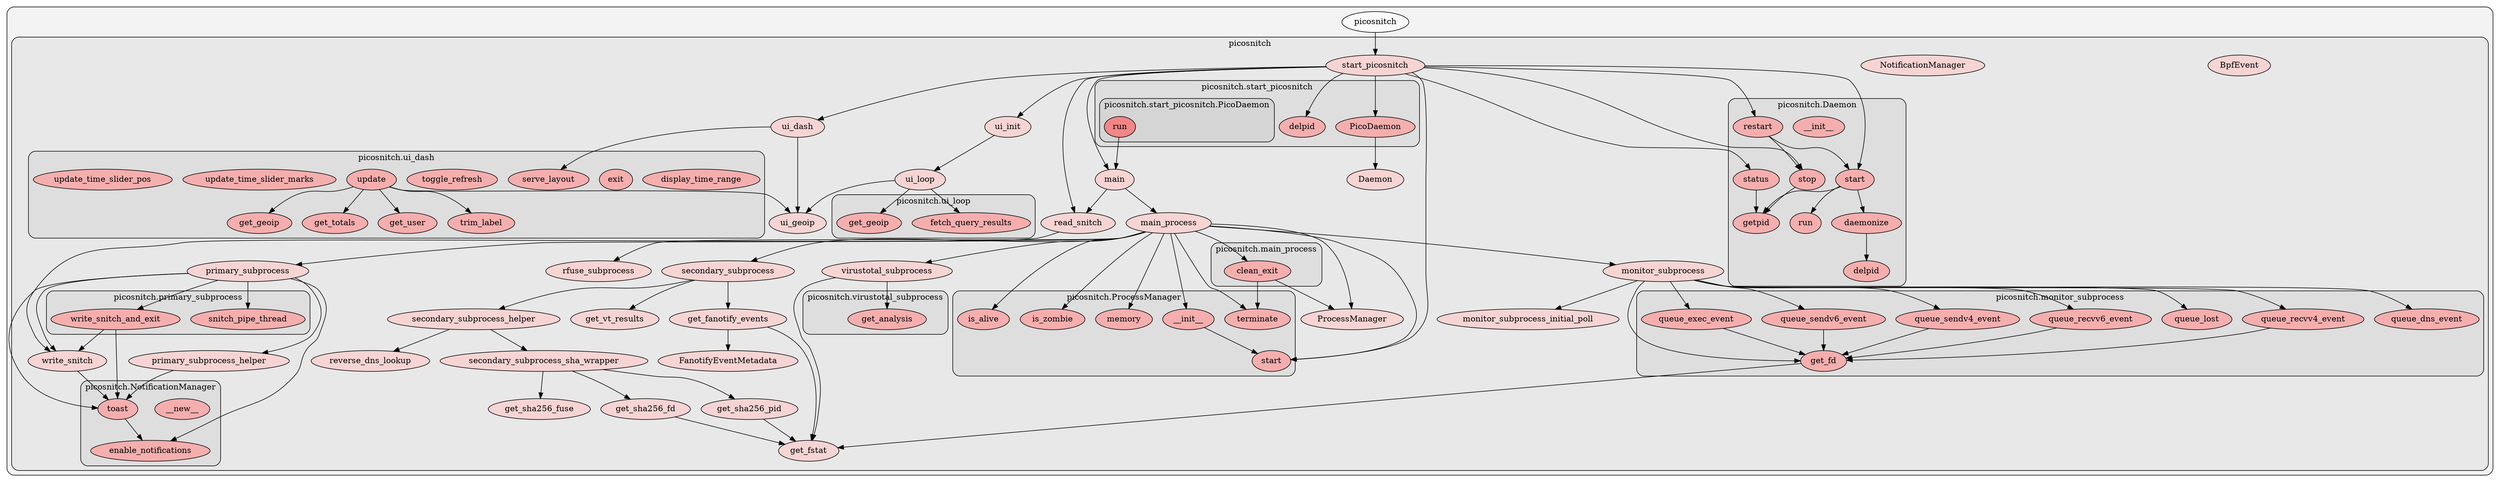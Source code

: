 digraph G {
    graph [rankdir=TB, clusterrank="local"];
    subgraph cluster_G {

        graph [style="filled,rounded",fillcolor="#80808018", label=""];
        picosnitch [label="picosnitch", style="filled", fillcolor="#ffffffb2", fontcolor="#000000", group="0"];
        subgraph cluster_picosnitch {

            graph [style="filled,rounded",fillcolor="#80808018", label="picosnitch"];
            picosnitch__BpfEvent [label="BpfEvent", style="filled", fillcolor="#feccccb2", fontcolor="#000000", group="0"];
        }
        subgraph cluster_picosnitch {

            graph [style="filled,rounded",fillcolor="#80808018", label="picosnitch"];
            picosnitch__Daemon [label="Daemon", style="filled", fillcolor="#feccccb2", fontcolor="#000000", group="0"];
        }
        subgraph cluster_picosnitch {

            graph [style="filled,rounded",fillcolor="#80808018", label="picosnitch"];
            picosnitch__FanotifyEventMetadata [label="FanotifyEventMetadata", style="filled", fillcolor="#feccccb2", fontcolor="#000000", group="0"];
        }
        subgraph cluster_picosnitch {

            graph [style="filled,rounded",fillcolor="#80808018", label="picosnitch"];
            picosnitch__NotificationManager [label="NotificationManager", style="filled", fillcolor="#feccccb2", fontcolor="#000000", group="0"];
        }
        subgraph cluster_picosnitch {

            graph [style="filled,rounded",fillcolor="#80808018", label="picosnitch"];
            picosnitch__ProcessManager [label="ProcessManager", style="filled", fillcolor="#feccccb2", fontcolor="#000000", group="0"];
        }
        subgraph cluster_picosnitch {

            graph [style="filled,rounded",fillcolor="#80808018", label="picosnitch"];
            picosnitch__get_fanotify_events [label="get_fanotify_events", style="filled", fillcolor="#feccccb2", fontcolor="#000000", group="0"];
        }
        subgraph cluster_picosnitch {

            graph [style="filled,rounded",fillcolor="#80808018", label="picosnitch"];
            picosnitch__get_fstat [label="get_fstat", style="filled", fillcolor="#feccccb2", fontcolor="#000000", group="0"];
        }
        subgraph cluster_picosnitch {

            graph [style="filled,rounded",fillcolor="#80808018", label="picosnitch"];
            picosnitch__get_sha256_fd [label="get_sha256_fd", style="filled", fillcolor="#feccccb2", fontcolor="#000000", group="0"];
        }
        subgraph cluster_picosnitch {

            graph [style="filled,rounded",fillcolor="#80808018", label="picosnitch"];
            picosnitch__get_sha256_fuse [label="get_sha256_fuse", style="filled", fillcolor="#feccccb2", fontcolor="#000000", group="0"];
        }
        subgraph cluster_picosnitch {

            graph [style="filled,rounded",fillcolor="#80808018", label="picosnitch"];
            picosnitch__get_sha256_pid [label="get_sha256_pid", style="filled", fillcolor="#feccccb2", fontcolor="#000000", group="0"];
        }
        subgraph cluster_picosnitch {

            graph [style="filled,rounded",fillcolor="#80808018", label="picosnitch"];
            picosnitch__get_vt_results [label="get_vt_results", style="filled", fillcolor="#feccccb2", fontcolor="#000000", group="0"];
        }
        subgraph cluster_picosnitch {

            graph [style="filled,rounded",fillcolor="#80808018", label="picosnitch"];
            picosnitch__main [label="main", style="filled", fillcolor="#feccccb2", fontcolor="#000000", group="0"];
        }
        subgraph cluster_picosnitch {

            graph [style="filled,rounded",fillcolor="#80808018", label="picosnitch"];
            picosnitch__main_process [label="main_process", style="filled", fillcolor="#feccccb2", fontcolor="#000000", group="0"];
        }
        subgraph cluster_picosnitch {

            graph [style="filled,rounded",fillcolor="#80808018", label="picosnitch"];
            picosnitch__monitor_subprocess [label="monitor_subprocess", style="filled", fillcolor="#feccccb2", fontcolor="#000000", group="0"];
        }
        subgraph cluster_picosnitch {

            graph [style="filled,rounded",fillcolor="#80808018", label="picosnitch"];
            picosnitch__monitor_subprocess_initial_poll [label="monitor_subprocess_initial_poll", style="filled", fillcolor="#feccccb2", fontcolor="#000000", group="0"];
        }
        subgraph cluster_picosnitch {

            graph [style="filled,rounded",fillcolor="#80808018", label="picosnitch"];
            picosnitch__primary_subprocess [label="primary_subprocess", style="filled", fillcolor="#feccccb2", fontcolor="#000000", group="0"];
        }
        subgraph cluster_picosnitch {

            graph [style="filled,rounded",fillcolor="#80808018", label="picosnitch"];
            picosnitch__primary_subprocess_helper [label="primary_subprocess_helper", style="filled", fillcolor="#feccccb2", fontcolor="#000000", group="0"];
        }
        subgraph cluster_picosnitch {

            graph [style="filled,rounded",fillcolor="#80808018", label="picosnitch"];
            picosnitch__read_snitch [label="read_snitch", style="filled", fillcolor="#feccccb2", fontcolor="#000000", group="0"];
        }
        subgraph cluster_picosnitch {

            graph [style="filled,rounded",fillcolor="#80808018", label="picosnitch"];
            picosnitch__reverse_dns_lookup [label="reverse_dns_lookup", style="filled", fillcolor="#feccccb2", fontcolor="#000000", group="0"];
        }
        subgraph cluster_picosnitch {

            graph [style="filled,rounded",fillcolor="#80808018", label="picosnitch"];
            picosnitch__rfuse_subprocess [label="rfuse_subprocess", style="filled", fillcolor="#feccccb2", fontcolor="#000000", group="0"];
        }
        subgraph cluster_picosnitch {

            graph [style="filled,rounded",fillcolor="#80808018", label="picosnitch"];
            picosnitch__secondary_subprocess [label="secondary_subprocess", style="filled", fillcolor="#feccccb2", fontcolor="#000000", group="0"];
        }
        subgraph cluster_picosnitch {

            graph [style="filled,rounded",fillcolor="#80808018", label="picosnitch"];
            picosnitch__secondary_subprocess_helper [label="secondary_subprocess_helper", style="filled", fillcolor="#feccccb2", fontcolor="#000000", group="0"];
        }
        subgraph cluster_picosnitch {

            graph [style="filled,rounded",fillcolor="#80808018", label="picosnitch"];
            picosnitch__secondary_subprocess_sha_wrapper [label="secondary_subprocess_sha_wrapper", style="filled", fillcolor="#feccccb2", fontcolor="#000000", group="0"];
        }
        subgraph cluster_picosnitch {

            graph [style="filled,rounded",fillcolor="#80808018", label="picosnitch"];
            picosnitch__start_picosnitch [label="start_picosnitch", style="filled", fillcolor="#feccccb2", fontcolor="#000000", group="0"];
        }
        subgraph cluster_picosnitch {

            graph [style="filled,rounded",fillcolor="#80808018", label="picosnitch"];
            picosnitch__ui_dash [label="ui_dash", style="filled", fillcolor="#feccccb2", fontcolor="#000000", group="0"];
        }
        subgraph cluster_picosnitch {

            graph [style="filled,rounded",fillcolor="#80808018", label="picosnitch"];
            picosnitch__ui_geoip [label="ui_geoip", style="filled", fillcolor="#feccccb2", fontcolor="#000000", group="0"];
        }
        subgraph cluster_picosnitch {

            graph [style="filled,rounded",fillcolor="#80808018", label="picosnitch"];
            picosnitch__ui_init [label="ui_init", style="filled", fillcolor="#feccccb2", fontcolor="#000000", group="0"];
        }
        subgraph cluster_picosnitch {

            graph [style="filled,rounded",fillcolor="#80808018", label="picosnitch"];
            picosnitch__ui_loop [label="ui_loop", style="filled", fillcolor="#feccccb2", fontcolor="#000000", group="0"];
        }
        subgraph cluster_picosnitch {

            graph [style="filled,rounded",fillcolor="#80808018", label="picosnitch"];
            picosnitch__virustotal_subprocess [label="virustotal_subprocess", style="filled", fillcolor="#feccccb2", fontcolor="#000000", group="0"];
        }
        subgraph cluster_picosnitch {

            graph [style="filled,rounded",fillcolor="#80808018", label="picosnitch"];
            picosnitch__write_snitch [label="write_snitch", style="filled", fillcolor="#feccccb2", fontcolor="#000000", group="0"];
            subgraph cluster_picosnitch__Daemon {

                graph [style="filled,rounded",fillcolor="#80808018", label="picosnitch.Daemon"];
                picosnitch__Daemon____init__ [label="__init__", style="filled", fillcolor="#ff9999b2", fontcolor="#000000", group="0"];
            }
            subgraph cluster_picosnitch__Daemon {

                graph [style="filled,rounded",fillcolor="#80808018", label="picosnitch.Daemon"];
                picosnitch__Daemon__daemonize [label="daemonize", style="filled", fillcolor="#ff9999b2", fontcolor="#000000", group="0"];
            }
            subgraph cluster_picosnitch__Daemon {

                graph [style="filled,rounded",fillcolor="#80808018", label="picosnitch.Daemon"];
                picosnitch__Daemon__delpid [label="delpid", style="filled", fillcolor="#ff9999b2", fontcolor="#000000", group="0"];
            }
            subgraph cluster_picosnitch__Daemon {

                graph [style="filled,rounded",fillcolor="#80808018", label="picosnitch.Daemon"];
                picosnitch__Daemon__getpid [label="getpid", style="filled", fillcolor="#ff9999b2", fontcolor="#000000", group="0"];
            }
            subgraph cluster_picosnitch__Daemon {

                graph [style="filled,rounded",fillcolor="#80808018", label="picosnitch.Daemon"];
                picosnitch__Daemon__restart [label="restart", style="filled", fillcolor="#ff9999b2", fontcolor="#000000", group="0"];
            }
            subgraph cluster_picosnitch__Daemon {

                graph [style="filled,rounded",fillcolor="#80808018", label="picosnitch.Daemon"];
                picosnitch__Daemon__run [label="run", style="filled", fillcolor="#ff9999b2", fontcolor="#000000", group="0"];
            }
            subgraph cluster_picosnitch__Daemon {

                graph [style="filled,rounded",fillcolor="#80808018", label="picosnitch.Daemon"];
                picosnitch__Daemon__start [label="start", style="filled", fillcolor="#ff9999b2", fontcolor="#000000", group="0"];
            }
            subgraph cluster_picosnitch__Daemon {

                graph [style="filled,rounded",fillcolor="#80808018", label="picosnitch.Daemon"];
                picosnitch__Daemon__status [label="status", style="filled", fillcolor="#ff9999b2", fontcolor="#000000", group="0"];
            }
            subgraph cluster_picosnitch__Daemon {

                graph [style="filled,rounded",fillcolor="#80808018", label="picosnitch.Daemon"];
                picosnitch__Daemon__stop [label="stop", style="filled", fillcolor="#ff9999b2", fontcolor="#000000", group="0"];
            }
            subgraph cluster_picosnitch__NotificationManager {

                graph [style="filled,rounded",fillcolor="#80808018", label="picosnitch.NotificationManager"];
                picosnitch__NotificationManager____new__ [label="__new__", style="filled", fillcolor="#ff9999b2", fontcolor="#000000", group="0"];
            }
            subgraph cluster_picosnitch__NotificationManager {

                graph [style="filled,rounded",fillcolor="#80808018", label="picosnitch.NotificationManager"];
                picosnitch__NotificationManager__enable_notifications [label="enable_notifications", style="filled", fillcolor="#ff9999b2", fontcolor="#000000", group="0"];
            }
            subgraph cluster_picosnitch__NotificationManager {

                graph [style="filled,rounded",fillcolor="#80808018", label="picosnitch.NotificationManager"];
                picosnitch__NotificationManager__toast [label="toast", style="filled", fillcolor="#ff9999b2", fontcolor="#000000", group="0"];
            }
            subgraph cluster_picosnitch__ProcessManager {

                graph [style="filled,rounded",fillcolor="#80808018", label="picosnitch.ProcessManager"];
                picosnitch__ProcessManager____init__ [label="__init__", style="filled", fillcolor="#ff9999b2", fontcolor="#000000", group="0"];
            }
            subgraph cluster_picosnitch__ProcessManager {

                graph [style="filled,rounded",fillcolor="#80808018", label="picosnitch.ProcessManager"];
                picosnitch__ProcessManager__is_alive [label="is_alive", style="filled", fillcolor="#ff9999b2", fontcolor="#000000", group="0"];
            }
            subgraph cluster_picosnitch__ProcessManager {

                graph [style="filled,rounded",fillcolor="#80808018", label="picosnitch.ProcessManager"];
                picosnitch__ProcessManager__is_zombie [label="is_zombie", style="filled", fillcolor="#ff9999b2", fontcolor="#000000", group="0"];
            }
            subgraph cluster_picosnitch__ProcessManager {

                graph [style="filled,rounded",fillcolor="#80808018", label="picosnitch.ProcessManager"];
                picosnitch__ProcessManager__memory [label="memory", style="filled", fillcolor="#ff9999b2", fontcolor="#000000", group="0"];
            }
            subgraph cluster_picosnitch__ProcessManager {

                graph [style="filled,rounded",fillcolor="#80808018", label="picosnitch.ProcessManager"];
                picosnitch__ProcessManager__start [label="start", style="filled", fillcolor="#ff9999b2", fontcolor="#000000", group="0"];
            }
            subgraph cluster_picosnitch__ProcessManager {

                graph [style="filled,rounded",fillcolor="#80808018", label="picosnitch.ProcessManager"];
                picosnitch__ProcessManager__terminate [label="terminate", style="filled", fillcolor="#ff9999b2", fontcolor="#000000", group="0"];
            }
            subgraph cluster_picosnitch__main_process {

                graph [style="filled,rounded",fillcolor="#80808018", label="picosnitch.main_process"];
                picosnitch__main_process__clean_exit [label="clean_exit", style="filled", fillcolor="#ff9999b2", fontcolor="#000000", group="0"];
            }
            subgraph cluster_picosnitch__monitor_subprocess {

                graph [style="filled,rounded",fillcolor="#80808018", label="picosnitch.monitor_subprocess"];
                picosnitch__monitor_subprocess__get_fd [label="get_fd", style="filled", fillcolor="#ff9999b2", fontcolor="#000000", group="0"];
            }
            subgraph cluster_picosnitch__monitor_subprocess {

                graph [style="filled,rounded",fillcolor="#80808018", label="picosnitch.monitor_subprocess"];
                picosnitch__monitor_subprocess__queue_dns_event [label="queue_dns_event", style="filled", fillcolor="#ff9999b2", fontcolor="#000000", group="0"];
            }
            subgraph cluster_picosnitch__monitor_subprocess {

                graph [style="filled,rounded",fillcolor="#80808018", label="picosnitch.monitor_subprocess"];
                picosnitch__monitor_subprocess__queue_exec_event [label="queue_exec_event", style="filled", fillcolor="#ff9999b2", fontcolor="#000000", group="0"];
            }
            subgraph cluster_picosnitch__monitor_subprocess {

                graph [style="filled,rounded",fillcolor="#80808018", label="picosnitch.monitor_subprocess"];
                picosnitch__monitor_subprocess__queue_lost [label="queue_lost", style="filled", fillcolor="#ff9999b2", fontcolor="#000000", group="0"];
            }
            subgraph cluster_picosnitch__monitor_subprocess {

                graph [style="filled,rounded",fillcolor="#80808018", label="picosnitch.monitor_subprocess"];
                picosnitch__monitor_subprocess__queue_recvv4_event [label="queue_recvv4_event", style="filled", fillcolor="#ff9999b2", fontcolor="#000000", group="0"];
            }
            subgraph cluster_picosnitch__monitor_subprocess {

                graph [style="filled,rounded",fillcolor="#80808018", label="picosnitch.monitor_subprocess"];
                picosnitch__monitor_subprocess__queue_recvv6_event [label="queue_recvv6_event", style="filled", fillcolor="#ff9999b2", fontcolor="#000000", group="0"];
            }
            subgraph cluster_picosnitch__monitor_subprocess {

                graph [style="filled,rounded",fillcolor="#80808018", label="picosnitch.monitor_subprocess"];
                picosnitch__monitor_subprocess__queue_sendv4_event [label="queue_sendv4_event", style="filled", fillcolor="#ff9999b2", fontcolor="#000000", group="0"];
            }
            subgraph cluster_picosnitch__monitor_subprocess {

                graph [style="filled,rounded",fillcolor="#80808018", label="picosnitch.monitor_subprocess"];
                picosnitch__monitor_subprocess__queue_sendv6_event [label="queue_sendv6_event", style="filled", fillcolor="#ff9999b2", fontcolor="#000000", group="0"];
            }
            subgraph cluster_picosnitch__primary_subprocess {

                graph [style="filled,rounded",fillcolor="#80808018", label="picosnitch.primary_subprocess"];
                picosnitch__primary_subprocess__snitch_pipe_thread [label="snitch_pipe_thread", style="filled", fillcolor="#ff9999b2", fontcolor="#000000", group="0"];
            }
            subgraph cluster_picosnitch__primary_subprocess {

                graph [style="filled,rounded",fillcolor="#80808018", label="picosnitch.primary_subprocess"];
                picosnitch__primary_subprocess__write_snitch_and_exit [label="write_snitch_and_exit", style="filled", fillcolor="#ff9999b2", fontcolor="#000000", group="0"];
            }
            subgraph cluster_picosnitch__start_picosnitch {

                graph [style="filled,rounded",fillcolor="#80808018", label="picosnitch.start_picosnitch"];
                picosnitch__start_picosnitch__PicoDaemon [label="PicoDaemon", style="filled", fillcolor="#ff9999b2", fontcolor="#000000", group="0"];
            }
            subgraph cluster_picosnitch__start_picosnitch {

                graph [style="filled,rounded",fillcolor="#80808018", label="picosnitch.start_picosnitch"];
                picosnitch__start_picosnitch__delpid [label="delpid", style="filled", fillcolor="#ff9999b2", fontcolor="#000000", group="0"];
                subgraph cluster_picosnitch__start_picosnitch__PicoDaemon {

                    graph [style="filled,rounded",fillcolor="#80808018", label="picosnitch.start_picosnitch.PicoDaemon"];
                    picosnitch__start_picosnitch__PicoDaemon__run [label="run", style="filled", fillcolor="#ff6565b2", fontcolor="#000000", group="0"];
                }
            }
            subgraph cluster_picosnitch__ui_dash {

                graph [style="filled,rounded",fillcolor="#80808018", label="picosnitch.ui_dash"];
                picosnitch__ui_dash__display_time_range [label="display_time_range", style="filled", fillcolor="#ff9999b2", fontcolor="#000000", group="0"];
            }
            subgraph cluster_picosnitch__ui_dash {

                graph [style="filled,rounded",fillcolor="#80808018", label="picosnitch.ui_dash"];
                picosnitch__ui_dash__exit [label="exit", style="filled", fillcolor="#ff9999b2", fontcolor="#000000", group="0"];
            }
            subgraph cluster_picosnitch__ui_dash {

                graph [style="filled,rounded",fillcolor="#80808018", label="picosnitch.ui_dash"];
                picosnitch__ui_dash__get_geoip [label="get_geoip", style="filled", fillcolor="#ff9999b2", fontcolor="#000000", group="0"];
            }
            subgraph cluster_picosnitch__ui_dash {

                graph [style="filled,rounded",fillcolor="#80808018", label="picosnitch.ui_dash"];
                picosnitch__ui_dash__get_totals [label="get_totals", style="filled", fillcolor="#ff9999b2", fontcolor="#000000", group="0"];
            }
            subgraph cluster_picosnitch__ui_dash {

                graph [style="filled,rounded",fillcolor="#80808018", label="picosnitch.ui_dash"];
                picosnitch__ui_dash__get_user [label="get_user", style="filled", fillcolor="#ff9999b2", fontcolor="#000000", group="0"];
            }
            subgraph cluster_picosnitch__ui_dash {

                graph [style="filled,rounded",fillcolor="#80808018", label="picosnitch.ui_dash"];
                picosnitch__ui_dash__serve_layout [label="serve_layout", style="filled", fillcolor="#ff9999b2", fontcolor="#000000", group="0"];
            }
            subgraph cluster_picosnitch__ui_dash {

                graph [style="filled,rounded",fillcolor="#80808018", label="picosnitch.ui_dash"];
                picosnitch__ui_dash__toggle_refresh [label="toggle_refresh", style="filled", fillcolor="#ff9999b2", fontcolor="#000000", group="0"];
            }
            subgraph cluster_picosnitch__ui_dash {

                graph [style="filled,rounded",fillcolor="#80808018", label="picosnitch.ui_dash"];
                picosnitch__ui_dash__trim_label [label="trim_label", style="filled", fillcolor="#ff9999b2", fontcolor="#000000", group="0"];
            }
            subgraph cluster_picosnitch__ui_dash {

                graph [style="filled,rounded",fillcolor="#80808018", label="picosnitch.ui_dash"];
                picosnitch__ui_dash__update [label="update", style="filled", fillcolor="#ff9999b2", fontcolor="#000000", group="0"];
            }
            subgraph cluster_picosnitch__ui_dash {

                graph [style="filled,rounded",fillcolor="#80808018", label="picosnitch.ui_dash"];
                picosnitch__ui_dash__update_time_slider_marks [label="update_time_slider_marks", style="filled", fillcolor="#ff9999b2", fontcolor="#000000", group="0"];
            }
            subgraph cluster_picosnitch__ui_dash {

                graph [style="filled,rounded",fillcolor="#80808018", label="picosnitch.ui_dash"];
                picosnitch__ui_dash__update_time_slider_pos [label="update_time_slider_pos", style="filled", fillcolor="#ff9999b2", fontcolor="#000000", group="0"];
            }
            subgraph cluster_picosnitch__ui_loop {

                graph [style="filled,rounded",fillcolor="#80808018", label="picosnitch.ui_loop"];
                picosnitch__ui_loop__fetch_query_results [label="fetch_query_results", style="filled", fillcolor="#ff9999b2", fontcolor="#000000", group="0"];
            }
            subgraph cluster_picosnitch__ui_loop {

                graph [style="filled,rounded",fillcolor="#80808018", label="picosnitch.ui_loop"];
                picosnitch__ui_loop__get_geoip [label="get_geoip", style="filled", fillcolor="#ff9999b2", fontcolor="#000000", group="0"];
            }
            subgraph cluster_picosnitch__virustotal_subprocess {

                graph [style="filled,rounded",fillcolor="#80808018", label="picosnitch.virustotal_subprocess"];
                picosnitch__virustotal_subprocess__get_analysis [label="get_analysis", style="filled", fillcolor="#ff9999b2", fontcolor="#000000", group="0"];
            }
        }
    }
        picosnitch -> picosnitch__start_picosnitch [style="solid", color="#000000"];
        picosnitch__Daemon__daemonize -> picosnitch__Daemon__delpid [style="solid", color="#000000"];
        picosnitch__Daemon__restart -> picosnitch__Daemon__start [style="solid", color="#000000"];
        picosnitch__Daemon__restart -> picosnitch__Daemon__stop [style="solid", color="#000000"];
        picosnitch__Daemon__start -> picosnitch__Daemon__daemonize [style="solid", color="#000000"];
        picosnitch__Daemon__start -> picosnitch__Daemon__getpid [style="solid", color="#000000"];
        picosnitch__Daemon__start -> picosnitch__Daemon__run [style="solid", color="#000000"];
        picosnitch__Daemon__status -> picosnitch__Daemon__getpid [style="solid", color="#000000"];
        picosnitch__Daemon__stop -> picosnitch__Daemon__getpid [style="solid", color="#000000"];
        picosnitch__NotificationManager__toast -> picosnitch__NotificationManager__enable_notifications [style="solid", color="#000000"];
        picosnitch__ProcessManager____init__ -> picosnitch__ProcessManager__start [style="solid", color="#000000"];
        picosnitch__get_fanotify_events -> picosnitch__FanotifyEventMetadata [style="solid", color="#000000"];
        picosnitch__get_fanotify_events -> picosnitch__get_fstat [style="solid", color="#000000"];
        picosnitch__get_sha256_fd -> picosnitch__get_fstat [style="solid", color="#000000"];
        picosnitch__get_sha256_pid -> picosnitch__get_fstat [style="solid", color="#000000"];
        picosnitch__main -> picosnitch__main_process [style="solid", color="#000000"];
        picosnitch__main -> picosnitch__read_snitch [style="solid", color="#000000"];
        picosnitch__main_process -> picosnitch__ProcessManager [style="solid", color="#000000"];
        picosnitch__main_process -> picosnitch__ProcessManager____init__ [style="solid", color="#000000"];
        picosnitch__main_process -> picosnitch__ProcessManager__is_alive [style="solid", color="#000000"];
        picosnitch__main_process -> picosnitch__ProcessManager__is_zombie [style="solid", color="#000000"];
        picosnitch__main_process -> picosnitch__ProcessManager__memory [style="solid", color="#000000"];
        picosnitch__main_process -> picosnitch__ProcessManager__start [style="solid", color="#000000"];
        picosnitch__main_process -> picosnitch__ProcessManager__terminate [style="solid", color="#000000"];
        picosnitch__main_process -> picosnitch__main_process__clean_exit [style="solid", color="#000000"];
        picosnitch__main_process -> picosnitch__monitor_subprocess [style="solid", color="#000000"];
        picosnitch__main_process -> picosnitch__primary_subprocess [style="solid", color="#000000"];
        picosnitch__main_process -> picosnitch__rfuse_subprocess [style="solid", color="#000000"];
        picosnitch__main_process -> picosnitch__secondary_subprocess [style="solid", color="#000000"];
        picosnitch__main_process -> picosnitch__virustotal_subprocess [style="solid", color="#000000"];
        picosnitch__main_process__clean_exit -> picosnitch__ProcessManager [style="solid", color="#000000"];
        picosnitch__main_process__clean_exit -> picosnitch__ProcessManager__terminate [style="solid", color="#000000"];
        picosnitch__monitor_subprocess -> picosnitch__monitor_subprocess__get_fd [style="solid", color="#000000"];
        picosnitch__monitor_subprocess -> picosnitch__monitor_subprocess__queue_dns_event [style="solid", color="#000000"];
        picosnitch__monitor_subprocess -> picosnitch__monitor_subprocess__queue_exec_event [style="solid", color="#000000"];
        picosnitch__monitor_subprocess -> picosnitch__monitor_subprocess__queue_lost [style="solid", color="#000000"];
        picosnitch__monitor_subprocess -> picosnitch__monitor_subprocess__queue_recvv4_event [style="solid", color="#000000"];
        picosnitch__monitor_subprocess -> picosnitch__monitor_subprocess__queue_recvv6_event [style="solid", color="#000000"];
        picosnitch__monitor_subprocess -> picosnitch__monitor_subprocess__queue_sendv4_event [style="solid", color="#000000"];
        picosnitch__monitor_subprocess -> picosnitch__monitor_subprocess__queue_sendv6_event [style="solid", color="#000000"];
        picosnitch__monitor_subprocess -> picosnitch__monitor_subprocess_initial_poll [style="solid", color="#000000"];
        picosnitch__monitor_subprocess__get_fd -> picosnitch__get_fstat [style="solid", color="#000000"];
        picosnitch__monitor_subprocess__queue_exec_event -> picosnitch__monitor_subprocess__get_fd [style="solid", color="#000000"];
        picosnitch__monitor_subprocess__queue_recvv4_event -> picosnitch__monitor_subprocess__get_fd [style="solid", color="#000000"];
        picosnitch__monitor_subprocess__queue_recvv6_event -> picosnitch__monitor_subprocess__get_fd [style="solid", color="#000000"];
        picosnitch__monitor_subprocess__queue_sendv4_event -> picosnitch__monitor_subprocess__get_fd [style="solid", color="#000000"];
        picosnitch__monitor_subprocess__queue_sendv6_event -> picosnitch__monitor_subprocess__get_fd [style="solid", color="#000000"];
        picosnitch__primary_subprocess -> picosnitch__NotificationManager__enable_notifications [style="solid", color="#000000"];
        picosnitch__primary_subprocess -> picosnitch__NotificationManager__toast [style="solid", color="#000000"];
        picosnitch__primary_subprocess -> picosnitch__primary_subprocess__snitch_pipe_thread [style="solid", color="#000000"];
        picosnitch__primary_subprocess -> picosnitch__primary_subprocess__write_snitch_and_exit [style="solid", color="#000000"];
        picosnitch__primary_subprocess -> picosnitch__primary_subprocess_helper [style="solid", color="#000000"];
        picosnitch__primary_subprocess -> picosnitch__write_snitch [style="solid", color="#000000"];
        picosnitch__primary_subprocess__write_snitch_and_exit -> picosnitch__NotificationManager__toast [style="solid", color="#000000"];
        picosnitch__primary_subprocess__write_snitch_and_exit -> picosnitch__write_snitch [style="solid", color="#000000"];
        picosnitch__primary_subprocess_helper -> picosnitch__NotificationManager__toast [style="solid", color="#000000"];
        picosnitch__read_snitch -> picosnitch__write_snitch [style="solid", color="#000000"];
        picosnitch__secondary_subprocess -> picosnitch__get_fanotify_events [style="solid", color="#000000"];
        picosnitch__secondary_subprocess -> picosnitch__get_vt_results [style="solid", color="#000000"];
        picosnitch__secondary_subprocess -> picosnitch__secondary_subprocess_helper [style="solid", color="#000000"];
        picosnitch__secondary_subprocess_helper -> picosnitch__reverse_dns_lookup [style="solid", color="#000000"];
        picosnitch__secondary_subprocess_helper -> picosnitch__secondary_subprocess_sha_wrapper [style="solid", color="#000000"];
        picosnitch__secondary_subprocess_sha_wrapper -> picosnitch__get_sha256_fd [style="solid", color="#000000"];
        picosnitch__secondary_subprocess_sha_wrapper -> picosnitch__get_sha256_fuse [style="solid", color="#000000"];
        picosnitch__secondary_subprocess_sha_wrapper -> picosnitch__get_sha256_pid [style="solid", color="#000000"];
        picosnitch__start_picosnitch -> picosnitch__Daemon__restart [style="solid", color="#000000"];
        picosnitch__start_picosnitch -> picosnitch__Daemon__start [style="solid", color="#000000"];
        picosnitch__start_picosnitch -> picosnitch__Daemon__status [style="solid", color="#000000"];
        picosnitch__start_picosnitch -> picosnitch__Daemon__stop [style="solid", color="#000000"];
        picosnitch__start_picosnitch -> picosnitch__ProcessManager__start [style="solid", color="#000000"];
        picosnitch__start_picosnitch -> picosnitch__main [style="solid", color="#000000"];
        picosnitch__start_picosnitch -> picosnitch__read_snitch [style="solid", color="#000000"];
        picosnitch__start_picosnitch -> picosnitch__start_picosnitch__PicoDaemon [style="solid", color="#000000"];
        picosnitch__start_picosnitch -> picosnitch__start_picosnitch__delpid [style="solid", color="#000000"];
        picosnitch__start_picosnitch -> picosnitch__ui_dash [style="solid", color="#000000"];
        picosnitch__start_picosnitch -> picosnitch__ui_init [style="solid", color="#000000"];
        picosnitch__start_picosnitch__PicoDaemon -> picosnitch__Daemon [style="solid", color="#000000"];
        picosnitch__start_picosnitch__PicoDaemon__run -> picosnitch__main [style="solid", color="#000000"];
        picosnitch__ui_dash -> picosnitch__ui_dash__serve_layout [style="solid", color="#000000"];
        picosnitch__ui_dash -> picosnitch__ui_geoip [style="solid", color="#000000"];
        picosnitch__ui_dash__update -> picosnitch__ui_dash__get_geoip [style="solid", color="#000000"];
        picosnitch__ui_dash__update -> picosnitch__ui_dash__get_totals [style="solid", color="#000000"];
        picosnitch__ui_dash__update -> picosnitch__ui_dash__get_user [style="solid", color="#000000"];
        picosnitch__ui_dash__update -> picosnitch__ui_dash__trim_label [style="solid", color="#000000"];
        picosnitch__ui_dash__update -> picosnitch__ui_geoip [style="solid", color="#000000"];
        picosnitch__ui_init -> picosnitch__ui_loop [style="solid", color="#000000"];
        picosnitch__ui_loop -> picosnitch__ui_geoip [style="solid", color="#000000"];
        picosnitch__ui_loop -> picosnitch__ui_loop__fetch_query_results [style="solid", color="#000000"];
        picosnitch__ui_loop -> picosnitch__ui_loop__get_geoip [style="solid", color="#000000"];
        picosnitch__virustotal_subprocess -> picosnitch__get_fstat [style="solid", color="#000000"];
        picosnitch__virustotal_subprocess -> picosnitch__virustotal_subprocess__get_analysis [style="solid", color="#000000"];
        picosnitch__write_snitch -> picosnitch__NotificationManager__toast [style="solid", color="#000000"];
    }
